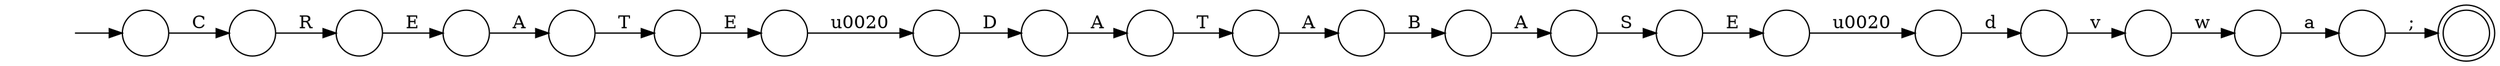 digraph Automaton {
  rankdir = LR;
  0 [shape=circle,label=""];
  0 -> 2 [label="A"]
  1 [shape=circle,label=""];
  1 -> 15 [label=";"]
  2 [shape=circle,label=""];
  2 -> 4 [label="T"]
  3 [shape=circle,label=""];
  3 -> 16 [label="S"]
  4 [shape=circle,label=""];
  4 -> 7 [label="A"]
  5 [shape=circle,label=""];
  5 -> 17 [label="A"]
  6 [shape=circle,label=""];
  6 -> 14 [label="E"]
  7 [shape=circle,label=""];
  7 -> 19 [label="B"]
  8 [shape=circle,label=""];
  8 -> 13 [label="w"]
  9 [shape=circle,label=""];
  initial [shape=plaintext,label=""];
  initial -> 9
  9 -> 20 [label="C"]
  10 [shape=circle,label=""];
  10 -> 18 [label="d"]
  11 [shape=circle,label=""];
  11 -> 10 [label="\u0020"]
  12 [shape=circle,label=""];
  12 -> 5 [label="E"]
  13 [shape=circle,label=""];
  13 -> 1 [label="a"]
  14 [shape=circle,label=""];
  14 -> 21 [label="\u0020"]
  15 [shape=doublecircle,label=""];
  16 [shape=circle,label=""];
  16 -> 11 [label="E"]
  17 [shape=circle,label=""];
  17 -> 6 [label="T"]
  18 [shape=circle,label=""];
  18 -> 8 [label="v"]
  19 [shape=circle,label=""];
  19 -> 3 [label="A"]
  20 [shape=circle,label=""];
  20 -> 12 [label="R"]
  21 [shape=circle,label=""];
  21 -> 0 [label="D"]
}
